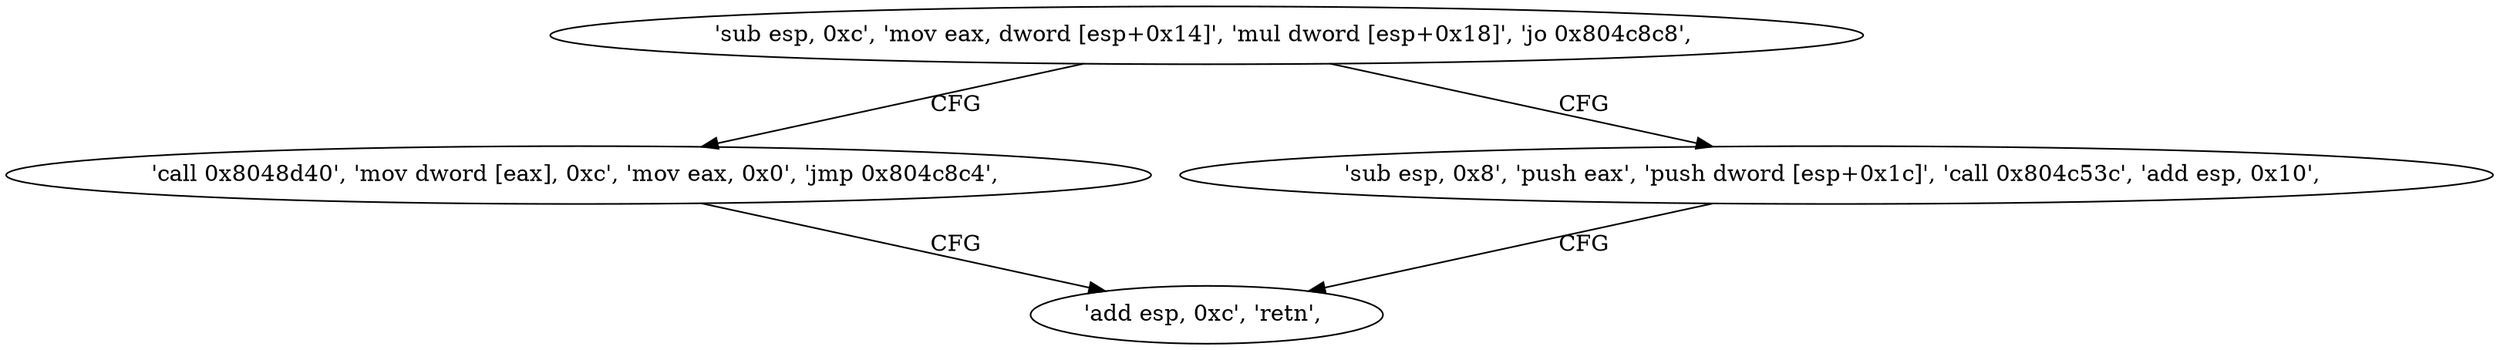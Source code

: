 digraph "func" {
"134531239" [label = "'sub esp, 0xc', 'mov eax, dword [esp+0x14]', 'mul dword [esp+0x18]', 'jo 0x804c8c8', " ]
"134531272" [label = "'call 0x8048d40', 'mov dword [eax], 0xc', 'mov eax, 0x0', 'jmp 0x804c8c4', " ]
"134531252" [label = "'sub esp, 0x8', 'push eax', 'push dword [esp+0x1c]', 'call 0x804c53c', 'add esp, 0x10', " ]
"134531268" [label = "'add esp, 0xc', 'retn', " ]
"134531239" -> "134531272" [ label = "CFG" ]
"134531239" -> "134531252" [ label = "CFG" ]
"134531272" -> "134531268" [ label = "CFG" ]
"134531252" -> "134531268" [ label = "CFG" ]
}
